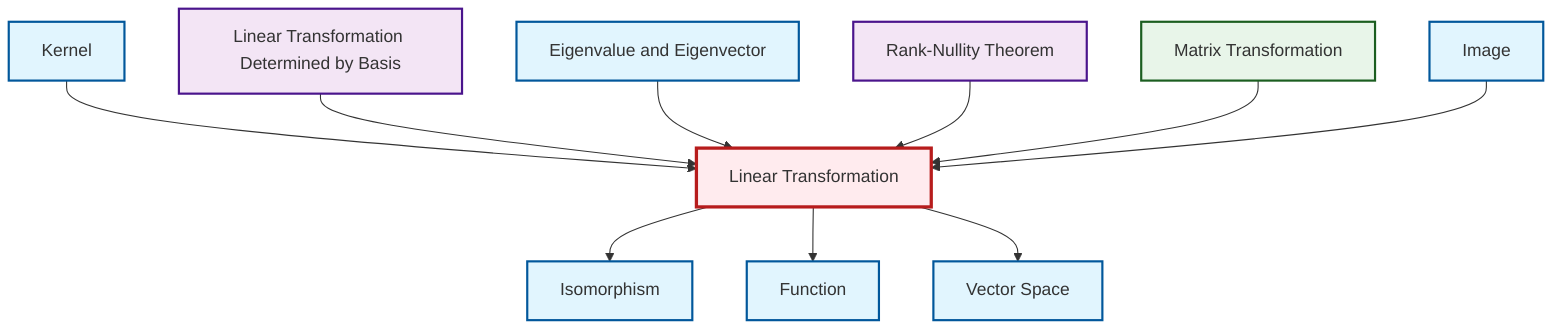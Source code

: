 graph TD
    classDef definition fill:#e1f5fe,stroke:#01579b,stroke-width:2px
    classDef theorem fill:#f3e5f5,stroke:#4a148c,stroke-width:2px
    classDef axiom fill:#fff3e0,stroke:#e65100,stroke-width:2px
    classDef example fill:#e8f5e9,stroke:#1b5e20,stroke-width:2px
    classDef current fill:#ffebee,stroke:#b71c1c,stroke-width:3px
    thm-rank-nullity["Rank-Nullity Theorem"]:::theorem
    def-image["Image"]:::definition
    def-function["Function"]:::definition
    def-eigenvalue-eigenvector["Eigenvalue and Eigenvector"]:::definition
    def-linear-transformation["Linear Transformation"]:::definition
    def-vector-space["Vector Space"]:::definition
    thm-linear-transformation-basis["Linear Transformation Determined by Basis"]:::theorem
    def-kernel["Kernel"]:::definition
    def-isomorphism["Isomorphism"]:::definition
    ex-matrix-transformation["Matrix Transformation"]:::example
    def-kernel --> def-linear-transformation
    def-linear-transformation --> def-isomorphism
    def-linear-transformation --> def-function
    thm-linear-transformation-basis --> def-linear-transformation
    def-eigenvalue-eigenvector --> def-linear-transformation
    thm-rank-nullity --> def-linear-transformation
    ex-matrix-transformation --> def-linear-transformation
    def-image --> def-linear-transformation
    def-linear-transformation --> def-vector-space
    class def-linear-transformation current